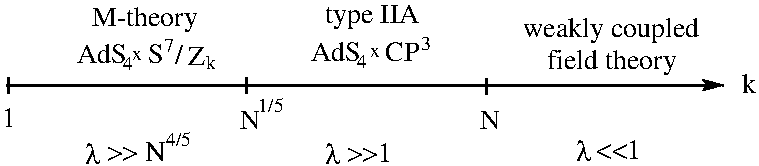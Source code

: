 #FIG 3.2
Landscape
Center
Inches
Letter  
100.00
Single
-2
1200 2
6 2932 4485 3352 4687
4 0 0 50 -1 0 14 0.0000 4 150 390 2932 4635 AdS\001
4 0 0 50 -1 0 10 0.0000 4 105 75 3277 4687 4\001
-6
6 4687 4431 5587 4672
6 4687 4470 5107 4672
4 0 0 50 -1 0 14 0.0000 4 150 390 4687 4620 AdS\001
4 0 0 50 -1 0 10 0.0000 4 105 75 5032 4672 4\001
-6
4 0 0 50 -1 0 10 0.0000 4 75 90 5128 4590 x\001
4 0 0 50 -1 0 14 0.0000 4 150 270 5242 4619 CP\001
4 0 0 50 -1 0 10 0.0000 4 105 75 5512 4536 3\001
-6
6 2992 5153 3794 5392
4 0 0 50 -1 32 14 0.0000 4 150 120 2992 5392 l\001
4 0 0 50 -1 32 14 0.0000 4 150 465 3157 5370 >> N\001
4 0 0 50 -1 0 10 0.0000 4 105 195 3599 5258 4/5\001
-6
6 4792 5227 5302 5392
4 0 0 50 -1 32 14 0.0000 4 150 120 4792 5392 l\001
4 0 0 50 -1 32 14 0.0000 4 150 345 4957 5377 >>1\001
-6
6 6675 5205 7171 5370
4 0 0 50 -1 32 14 0.0000 4 150 120 6675 5370 l\001
4 0 0 50 -1 32 14 0.0000 4 150 345 6826 5355 <<1\001
-6
2 1 0 2 0 7 50 -1 -1 0.000 0 0 -1 1 0 2
	2 1 2.00 60.00 90.00
	 2400 4800 7785 4800
2 1 0 2 0 7 50 -1 -1 0.000 0 0 -1 0 0 2
	 2415 4740 2415 4860
2 1 0 2 0 7 50 -1 -1 0.000 0 0 -1 0 0 2
	 4200 4740 4200 4860
2 1 0 2 0 7 50 -1 -1 0.000 0 0 -1 0 0 2
	 6000 4747 6000 4867
4 0 0 50 -1 0 14 0.0000 4 195 825 3045 4357 M-theory\001
4 0 0 50 -1 0 14 0.0000 4 150 105 7920 4860 k\001
4 0 0 50 -1 0 14 0.0000 4 150 165 4155 5130 N\001
4 0 0 50 -1 0 14 0.0000 4 150 165 5955 5130 N\001
4 0 0 50 -1 0 10 0.0000 4 105 195 4290 5003 1/5\001
4 0 0 50 -1 0 14 0.0000 4 150 105 2370 5115 1\001
4 0 0 50 -1 0 10 0.0000 4 75 90 3344 4613 x\001
4 0 0 50 -1 0 14 0.0000 4 150 120 3465 4635 S\001
4 0 0 50 -1 0 10 0.0000 4 105 75 3585 4552 7\001
4 0 0 50 -1 0 14 0.0000 4 180 60 3667 4642 /\001
4 0 0 50 -1 0 14 0.0000 4 150 120 3765 4650 Z\001
4 0 0 50 -1 0 10 0.0000 4 105 75 3900 4679 k\001
4 0 0 50 -1 0 14 0.0000 4 195 1350 6277 4439 weakly coupled\001
4 0 0 50 -1 0 14 0.0000 4 195 960 6457 4680 field theory\001
4 0 0 50 -1 0 14 0.0000 4 195 735 4793 4335 type IIA\001
